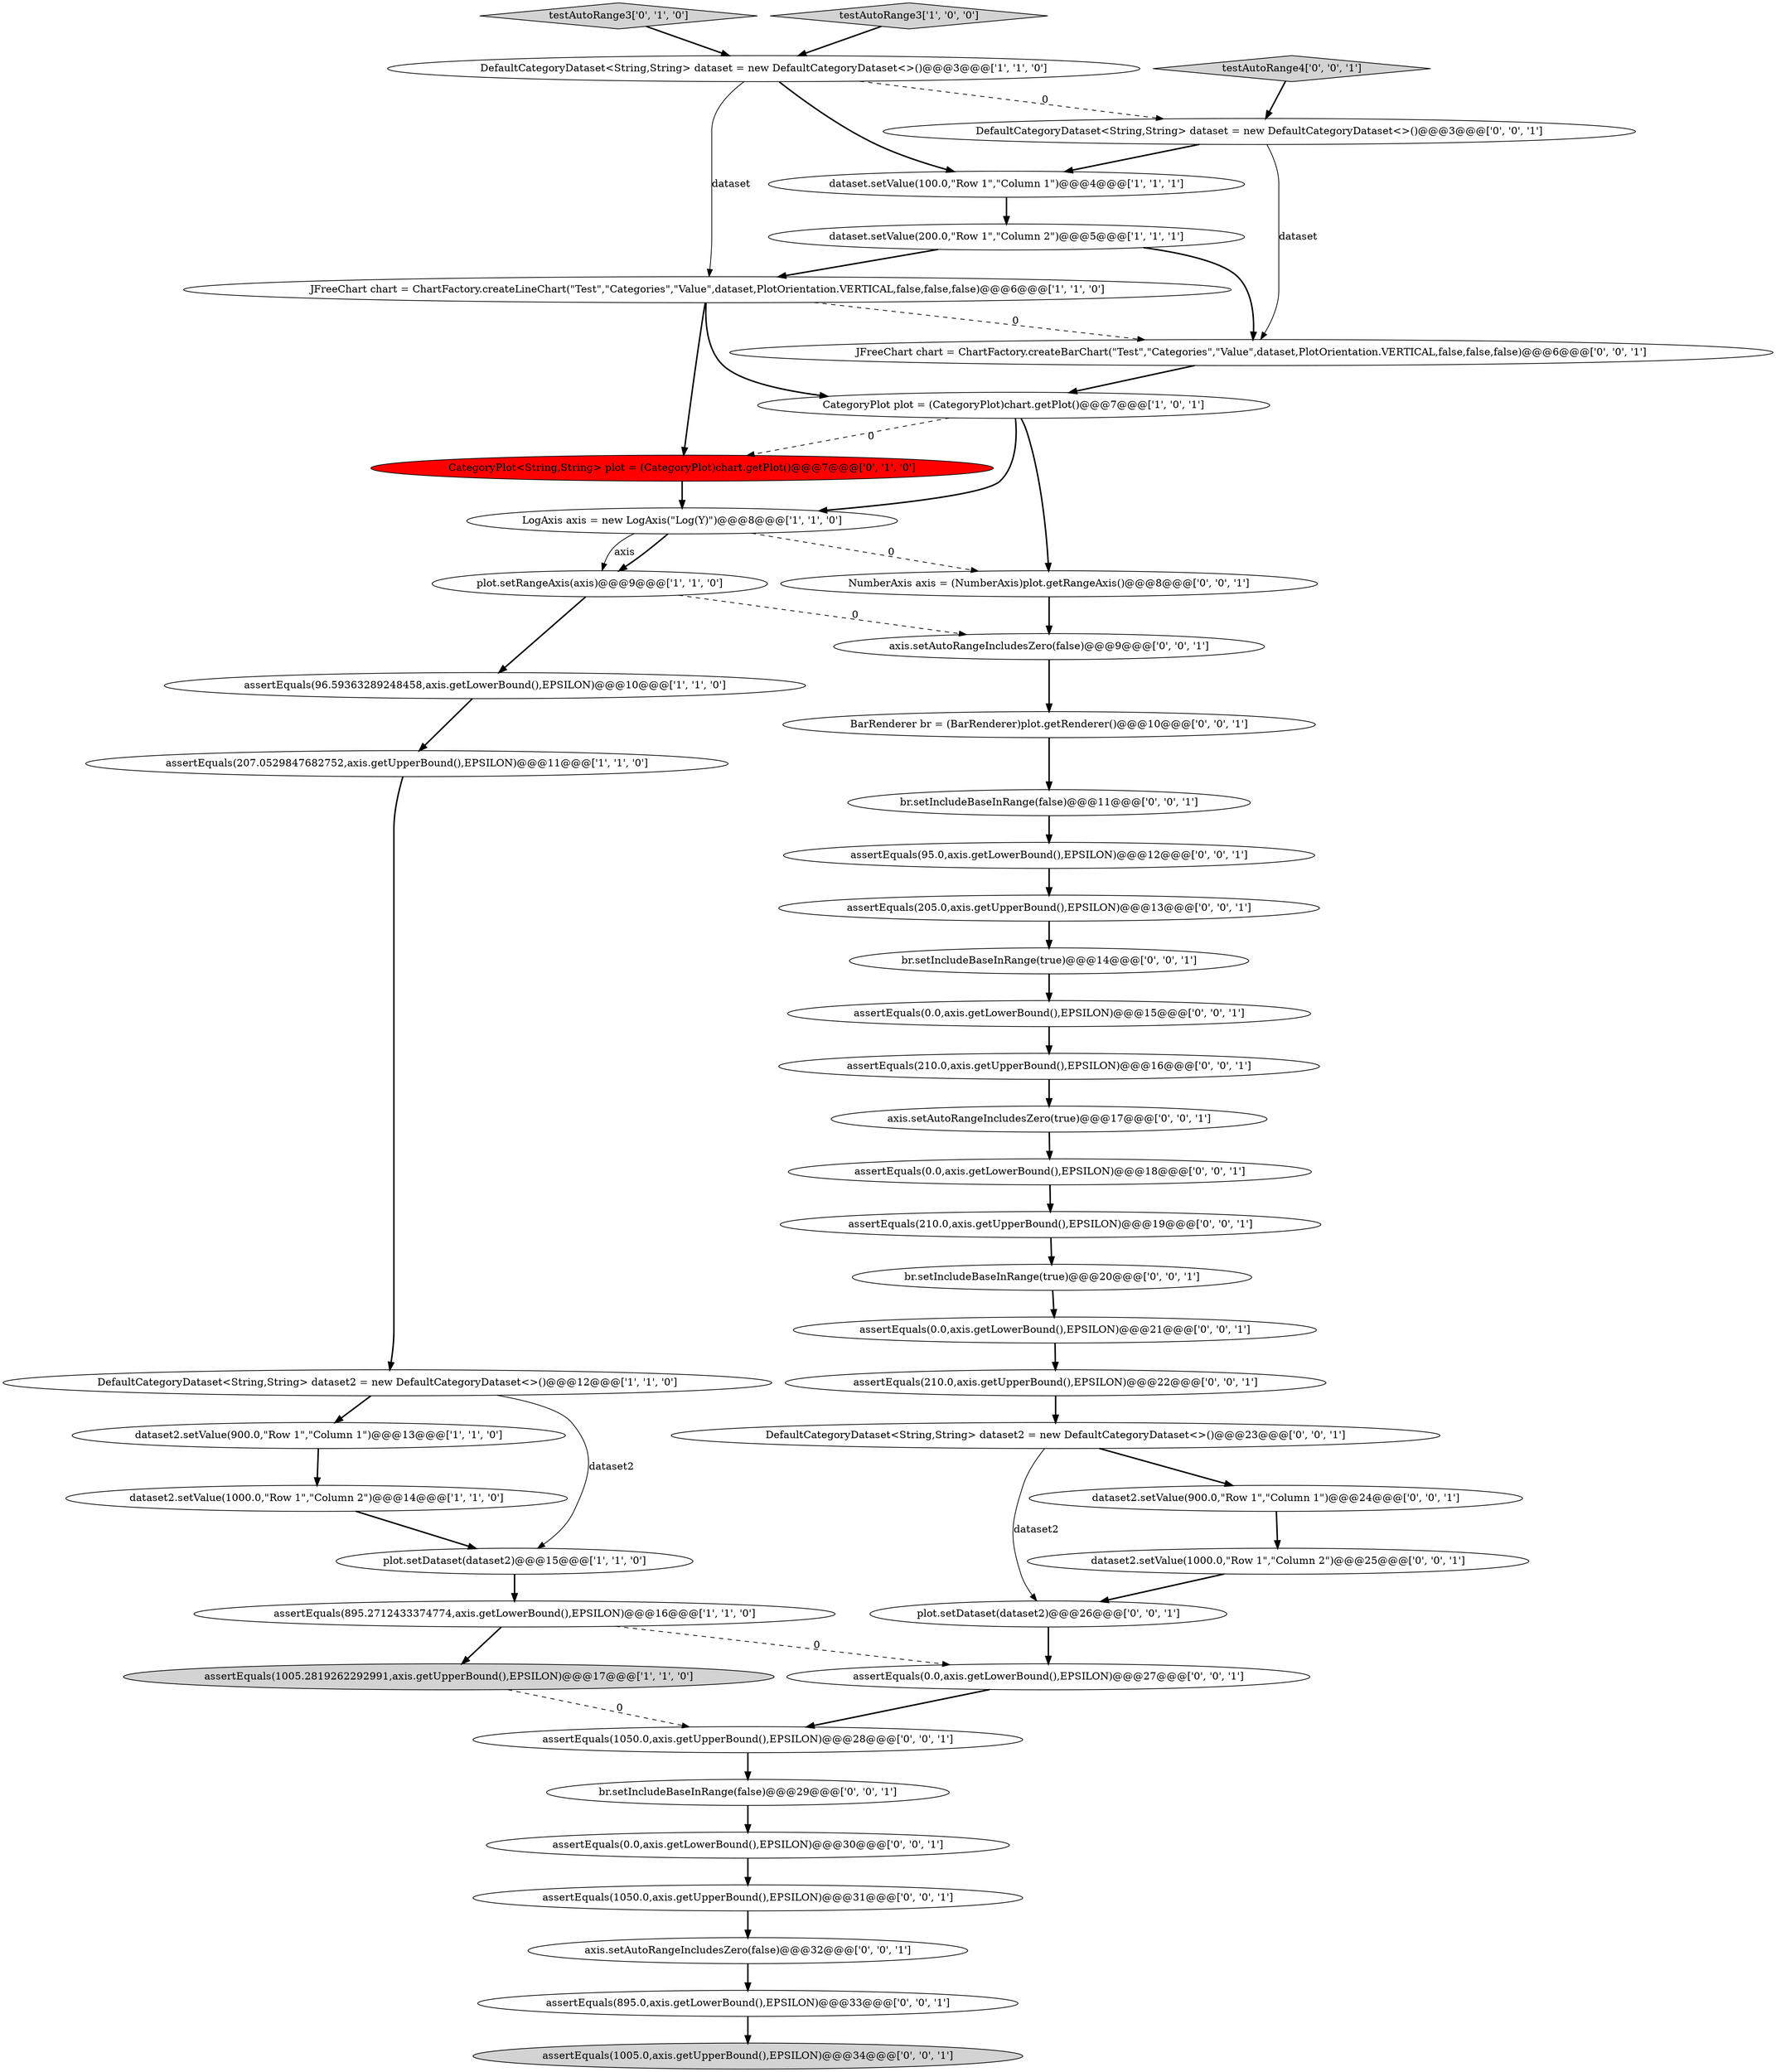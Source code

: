 digraph {
31 [style = filled, label = "assertEquals(210.0,axis.getUpperBound(),EPSILON)@@@22@@@['0', '0', '1']", fillcolor = white, shape = ellipse image = "AAA0AAABBB3BBB"];
21 [style = filled, label = "br.setIncludeBaseInRange(false)@@@29@@@['0', '0', '1']", fillcolor = white, shape = ellipse image = "AAA0AAABBB3BBB"];
24 [style = filled, label = "br.setIncludeBaseInRange(false)@@@11@@@['0', '0', '1']", fillcolor = white, shape = ellipse image = "AAA0AAABBB3BBB"];
12 [style = filled, label = "assertEquals(96.59363289248458,axis.getLowerBound(),EPSILON)@@@10@@@['1', '1', '0']", fillcolor = white, shape = ellipse image = "AAA0AAABBB1BBB"];
38 [style = filled, label = "dataset2.setValue(1000.0,\"Row 1\",\"Column 2\")@@@25@@@['0', '0', '1']", fillcolor = white, shape = ellipse image = "AAA0AAABBB3BBB"];
32 [style = filled, label = "assertEquals(0.0,axis.getLowerBound(),EPSILON)@@@18@@@['0', '0', '1']", fillcolor = white, shape = ellipse image = "AAA0AAABBB3BBB"];
1 [style = filled, label = "assertEquals(207.0529847682752,axis.getUpperBound(),EPSILON)@@@11@@@['1', '1', '0']", fillcolor = white, shape = ellipse image = "AAA0AAABBB1BBB"];
18 [style = filled, label = "assertEquals(0.0,axis.getLowerBound(),EPSILON)@@@30@@@['0', '0', '1']", fillcolor = white, shape = ellipse image = "AAA0AAABBB3BBB"];
39 [style = filled, label = "plot.setDataset(dataset2)@@@26@@@['0', '0', '1']", fillcolor = white, shape = ellipse image = "AAA0AAABBB3BBB"];
22 [style = filled, label = "assertEquals(1005.0,axis.getUpperBound(),EPSILON)@@@34@@@['0', '0', '1']", fillcolor = lightgray, shape = ellipse image = "AAA0AAABBB3BBB"];
17 [style = filled, label = "testAutoRange3['0', '1', '0']", fillcolor = lightgray, shape = diamond image = "AAA0AAABBB2BBB"];
7 [style = filled, label = "assertEquals(895.2712433374774,axis.getLowerBound(),EPSILON)@@@16@@@['1', '1', '0']", fillcolor = white, shape = ellipse image = "AAA0AAABBB1BBB"];
44 [style = filled, label = "dataset2.setValue(900.0,\"Row 1\",\"Column 1\")@@@24@@@['0', '0', '1']", fillcolor = white, shape = ellipse image = "AAA0AAABBB3BBB"];
29 [style = filled, label = "DefaultCategoryDataset<String,String> dataset = new DefaultCategoryDataset<>()@@@3@@@['0', '0', '1']", fillcolor = white, shape = ellipse image = "AAA0AAABBB3BBB"];
15 [style = filled, label = "CategoryPlot plot = (CategoryPlot)chart.getPlot()@@@7@@@['1', '0', '1']", fillcolor = white, shape = ellipse image = "AAA0AAABBB1BBB"];
20 [style = filled, label = "axis.setAutoRangeIncludesZero(false)@@@9@@@['0', '0', '1']", fillcolor = white, shape = ellipse image = "AAA0AAABBB3BBB"];
47 [style = filled, label = "assertEquals(0.0,axis.getLowerBound(),EPSILON)@@@15@@@['0', '0', '1']", fillcolor = white, shape = ellipse image = "AAA0AAABBB3BBB"];
25 [style = filled, label = "assertEquals(95.0,axis.getLowerBound(),EPSILON)@@@12@@@['0', '0', '1']", fillcolor = white, shape = ellipse image = "AAA0AAABBB3BBB"];
41 [style = filled, label = "assertEquals(210.0,axis.getUpperBound(),EPSILON)@@@16@@@['0', '0', '1']", fillcolor = white, shape = ellipse image = "AAA0AAABBB3BBB"];
10 [style = filled, label = "plot.setRangeAxis(axis)@@@9@@@['1', '1', '0']", fillcolor = white, shape = ellipse image = "AAA0AAABBB1BBB"];
40 [style = filled, label = "assertEquals(210.0,axis.getUpperBound(),EPSILON)@@@19@@@['0', '0', '1']", fillcolor = white, shape = ellipse image = "AAA0AAABBB3BBB"];
28 [style = filled, label = "DefaultCategoryDataset<String,String> dataset2 = new DefaultCategoryDataset<>()@@@23@@@['0', '0', '1']", fillcolor = white, shape = ellipse image = "AAA0AAABBB3BBB"];
23 [style = filled, label = "JFreeChart chart = ChartFactory.createBarChart(\"Test\",\"Categories\",\"Value\",dataset,PlotOrientation.VERTICAL,false,false,false)@@@6@@@['0', '0', '1']", fillcolor = white, shape = ellipse image = "AAA0AAABBB3BBB"];
3 [style = filled, label = "testAutoRange3['1', '0', '0']", fillcolor = lightgray, shape = diamond image = "AAA0AAABBB1BBB"];
46 [style = filled, label = "br.setIncludeBaseInRange(true)@@@20@@@['0', '0', '1']", fillcolor = white, shape = ellipse image = "AAA0AAABBB3BBB"];
42 [style = filled, label = "BarRenderer br = (BarRenderer)plot.getRenderer()@@@10@@@['0', '0', '1']", fillcolor = white, shape = ellipse image = "AAA0AAABBB3BBB"];
9 [style = filled, label = "dataset.setValue(200.0,\"Row 1\",\"Column 2\")@@@5@@@['1', '1', '1']", fillcolor = white, shape = ellipse image = "AAA0AAABBB1BBB"];
0 [style = filled, label = "JFreeChart chart = ChartFactory.createLineChart(\"Test\",\"Categories\",\"Value\",dataset,PlotOrientation.VERTICAL,false,false,false)@@@6@@@['1', '1', '0']", fillcolor = white, shape = ellipse image = "AAA0AAABBB1BBB"];
11 [style = filled, label = "DefaultCategoryDataset<String,String> dataset = new DefaultCategoryDataset<>()@@@3@@@['1', '1', '0']", fillcolor = white, shape = ellipse image = "AAA0AAABBB1BBB"];
8 [style = filled, label = "assertEquals(1005.2819262292991,axis.getUpperBound(),EPSILON)@@@17@@@['1', '1', '0']", fillcolor = lightgray, shape = ellipse image = "AAA0AAABBB1BBB"];
26 [style = filled, label = "br.setIncludeBaseInRange(true)@@@14@@@['0', '0', '1']", fillcolor = white, shape = ellipse image = "AAA0AAABBB3BBB"];
19 [style = filled, label = "NumberAxis axis = (NumberAxis)plot.getRangeAxis()@@@8@@@['0', '0', '1']", fillcolor = white, shape = ellipse image = "AAA0AAABBB3BBB"];
36 [style = filled, label = "assertEquals(0.0,axis.getLowerBound(),EPSILON)@@@21@@@['0', '0', '1']", fillcolor = white, shape = ellipse image = "AAA0AAABBB3BBB"];
5 [style = filled, label = "dataset.setValue(100.0,\"Row 1\",\"Column 1\")@@@4@@@['1', '1', '1']", fillcolor = white, shape = ellipse image = "AAA0AAABBB1BBB"];
45 [style = filled, label = "assertEquals(205.0,axis.getUpperBound(),EPSILON)@@@13@@@['0', '0', '1']", fillcolor = white, shape = ellipse image = "AAA0AAABBB3BBB"];
43 [style = filled, label = "assertEquals(895.0,axis.getLowerBound(),EPSILON)@@@33@@@['0', '0', '1']", fillcolor = white, shape = ellipse image = "AAA0AAABBB3BBB"];
4 [style = filled, label = "DefaultCategoryDataset<String,String> dataset2 = new DefaultCategoryDataset<>()@@@12@@@['1', '1', '0']", fillcolor = white, shape = ellipse image = "AAA0AAABBB1BBB"];
35 [style = filled, label = "assertEquals(1050.0,axis.getUpperBound(),EPSILON)@@@28@@@['0', '0', '1']", fillcolor = white, shape = ellipse image = "AAA0AAABBB3BBB"];
14 [style = filled, label = "dataset2.setValue(900.0,\"Row 1\",\"Column 1\")@@@13@@@['1', '1', '0']", fillcolor = white, shape = ellipse image = "AAA0AAABBB1BBB"];
30 [style = filled, label = "testAutoRange4['0', '0', '1']", fillcolor = lightgray, shape = diamond image = "AAA0AAABBB3BBB"];
13 [style = filled, label = "dataset2.setValue(1000.0,\"Row 1\",\"Column 2\")@@@14@@@['1', '1', '0']", fillcolor = white, shape = ellipse image = "AAA0AAABBB1BBB"];
16 [style = filled, label = "CategoryPlot<String,String> plot = (CategoryPlot)chart.getPlot()@@@7@@@['0', '1', '0']", fillcolor = red, shape = ellipse image = "AAA1AAABBB2BBB"];
33 [style = filled, label = "axis.setAutoRangeIncludesZero(true)@@@17@@@['0', '0', '1']", fillcolor = white, shape = ellipse image = "AAA0AAABBB3BBB"];
37 [style = filled, label = "axis.setAutoRangeIncludesZero(false)@@@32@@@['0', '0', '1']", fillcolor = white, shape = ellipse image = "AAA0AAABBB3BBB"];
27 [style = filled, label = "assertEquals(0.0,axis.getLowerBound(),EPSILON)@@@27@@@['0', '0', '1']", fillcolor = white, shape = ellipse image = "AAA0AAABBB3BBB"];
6 [style = filled, label = "LogAxis axis = new LogAxis(\"Log(Y)\")@@@8@@@['1', '1', '0']", fillcolor = white, shape = ellipse image = "AAA0AAABBB1BBB"];
34 [style = filled, label = "assertEquals(1050.0,axis.getUpperBound(),EPSILON)@@@31@@@['0', '0', '1']", fillcolor = white, shape = ellipse image = "AAA0AAABBB3BBB"];
2 [style = filled, label = "plot.setDataset(dataset2)@@@15@@@['1', '1', '0']", fillcolor = white, shape = ellipse image = "AAA0AAABBB1BBB"];
0->16 [style = bold, label=""];
1->4 [style = bold, label=""];
4->14 [style = bold, label=""];
15->16 [style = dashed, label="0"];
29->5 [style = bold, label=""];
9->0 [style = bold, label=""];
5->9 [style = bold, label=""];
25->45 [style = bold, label=""];
18->34 [style = bold, label=""];
16->6 [style = bold, label=""];
19->20 [style = bold, label=""];
28->39 [style = solid, label="dataset2"];
36->31 [style = bold, label=""];
0->23 [style = dashed, label="0"];
11->0 [style = solid, label="dataset"];
23->15 [style = bold, label=""];
3->11 [style = bold, label=""];
26->47 [style = bold, label=""];
11->29 [style = dashed, label="0"];
8->35 [style = dashed, label="0"];
46->36 [style = bold, label=""];
15->6 [style = bold, label=""];
39->27 [style = bold, label=""];
15->19 [style = bold, label=""];
7->8 [style = bold, label=""];
12->1 [style = bold, label=""];
42->24 [style = bold, label=""];
38->39 [style = bold, label=""];
35->21 [style = bold, label=""];
0->15 [style = bold, label=""];
44->38 [style = bold, label=""];
27->35 [style = bold, label=""];
21->18 [style = bold, label=""];
30->29 [style = bold, label=""];
40->46 [style = bold, label=""];
7->27 [style = dashed, label="0"];
9->23 [style = bold, label=""];
11->5 [style = bold, label=""];
37->43 [style = bold, label=""];
4->2 [style = solid, label="dataset2"];
34->37 [style = bold, label=""];
10->12 [style = bold, label=""];
24->25 [style = bold, label=""];
6->10 [style = bold, label=""];
32->40 [style = bold, label=""];
43->22 [style = bold, label=""];
6->19 [style = dashed, label="0"];
6->10 [style = solid, label="axis"];
28->44 [style = bold, label=""];
47->41 [style = bold, label=""];
20->42 [style = bold, label=""];
33->32 [style = bold, label=""];
10->20 [style = dashed, label="0"];
45->26 [style = bold, label=""];
41->33 [style = bold, label=""];
14->13 [style = bold, label=""];
2->7 [style = bold, label=""];
31->28 [style = bold, label=""];
29->23 [style = solid, label="dataset"];
13->2 [style = bold, label=""];
17->11 [style = bold, label=""];
}
